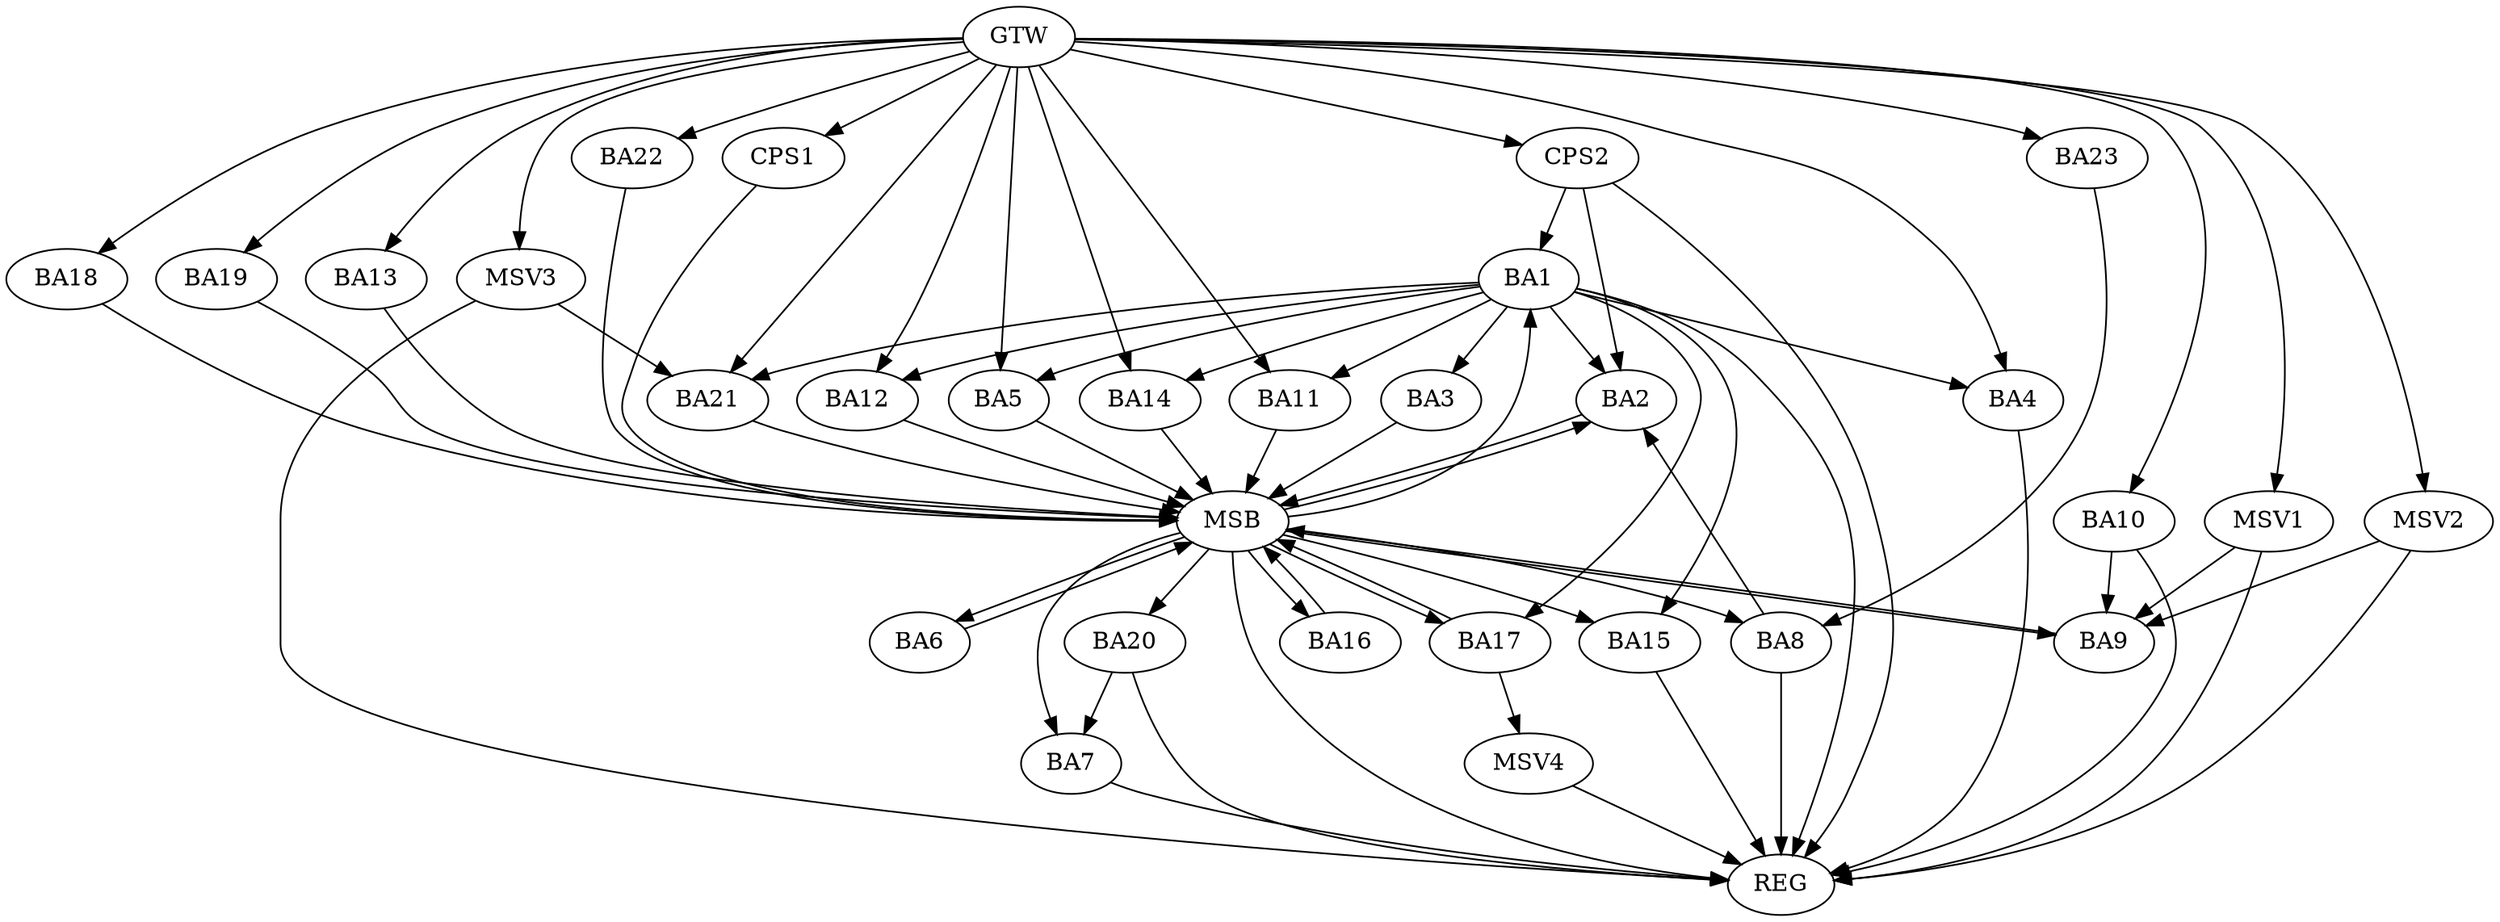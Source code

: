 strict digraph G {
  BA1 [ label="BA1" ];
  BA2 [ label="BA2" ];
  BA3 [ label="BA3" ];
  BA4 [ label="BA4" ];
  BA5 [ label="BA5" ];
  BA6 [ label="BA6" ];
  BA7 [ label="BA7" ];
  BA8 [ label="BA8" ];
  BA9 [ label="BA9" ];
  BA10 [ label="BA10" ];
  BA11 [ label="BA11" ];
  BA12 [ label="BA12" ];
  BA13 [ label="BA13" ];
  BA14 [ label="BA14" ];
  BA15 [ label="BA15" ];
  BA16 [ label="BA16" ];
  BA17 [ label="BA17" ];
  BA18 [ label="BA18" ];
  BA19 [ label="BA19" ];
  BA20 [ label="BA20" ];
  BA21 [ label="BA21" ];
  BA22 [ label="BA22" ];
  BA23 [ label="BA23" ];
  CPS1 [ label="CPS1" ];
  CPS2 [ label="CPS2" ];
  GTW [ label="GTW" ];
  REG [ label="REG" ];
  MSB [ label="MSB" ];
  MSV1 [ label="MSV1" ];
  MSV2 [ label="MSV2" ];
  MSV3 [ label="MSV3" ];
  MSV4 [ label="MSV4" ];
  BA1 -> BA2;
  BA8 -> BA2;
  BA10 -> BA9;
  BA20 -> BA7;
  BA23 -> BA8;
  CPS2 -> BA1;
  CPS2 -> BA2;
  GTW -> BA4;
  GTW -> BA5;
  GTW -> BA10;
  GTW -> BA11;
  GTW -> BA12;
  GTW -> BA13;
  GTW -> BA14;
  GTW -> BA18;
  GTW -> BA19;
  GTW -> BA21;
  GTW -> BA22;
  GTW -> BA23;
  GTW -> CPS1;
  GTW -> CPS2;
  BA1 -> REG;
  BA4 -> REG;
  BA7 -> REG;
  BA8 -> REG;
  BA10 -> REG;
  BA15 -> REG;
  BA20 -> REG;
  CPS2 -> REG;
  BA2 -> MSB;
  MSB -> BA1;
  MSB -> REG;
  BA3 -> MSB;
  MSB -> BA2;
  BA5 -> MSB;
  BA6 -> MSB;
  BA9 -> MSB;
  MSB -> BA6;
  BA11 -> MSB;
  BA12 -> MSB;
  MSB -> BA8;
  BA13 -> MSB;
  BA14 -> MSB;
  BA16 -> MSB;
  MSB -> BA9;
  BA17 -> MSB;
  MSB -> BA16;
  BA18 -> MSB;
  MSB -> BA17;
  BA19 -> MSB;
  MSB -> BA7;
  BA21 -> MSB;
  BA22 -> MSB;
  CPS1 -> MSB;
  MSB -> BA15;
  MSB -> BA20;
  BA1 -> BA4;
  BA1 -> BA21;
  BA1 -> BA12;
  BA1 -> BA17;
  BA1 -> BA5;
  BA1 -> BA11;
  BA1 -> BA14;
  BA1 -> BA15;
  BA1 -> BA3;
  MSV1 -> BA9;
  GTW -> MSV1;
  MSV1 -> REG;
  MSV2 -> BA9;
  GTW -> MSV2;
  MSV2 -> REG;
  MSV3 -> BA21;
  GTW -> MSV3;
  MSV3 -> REG;
  BA17 -> MSV4;
  MSV4 -> REG;
}
